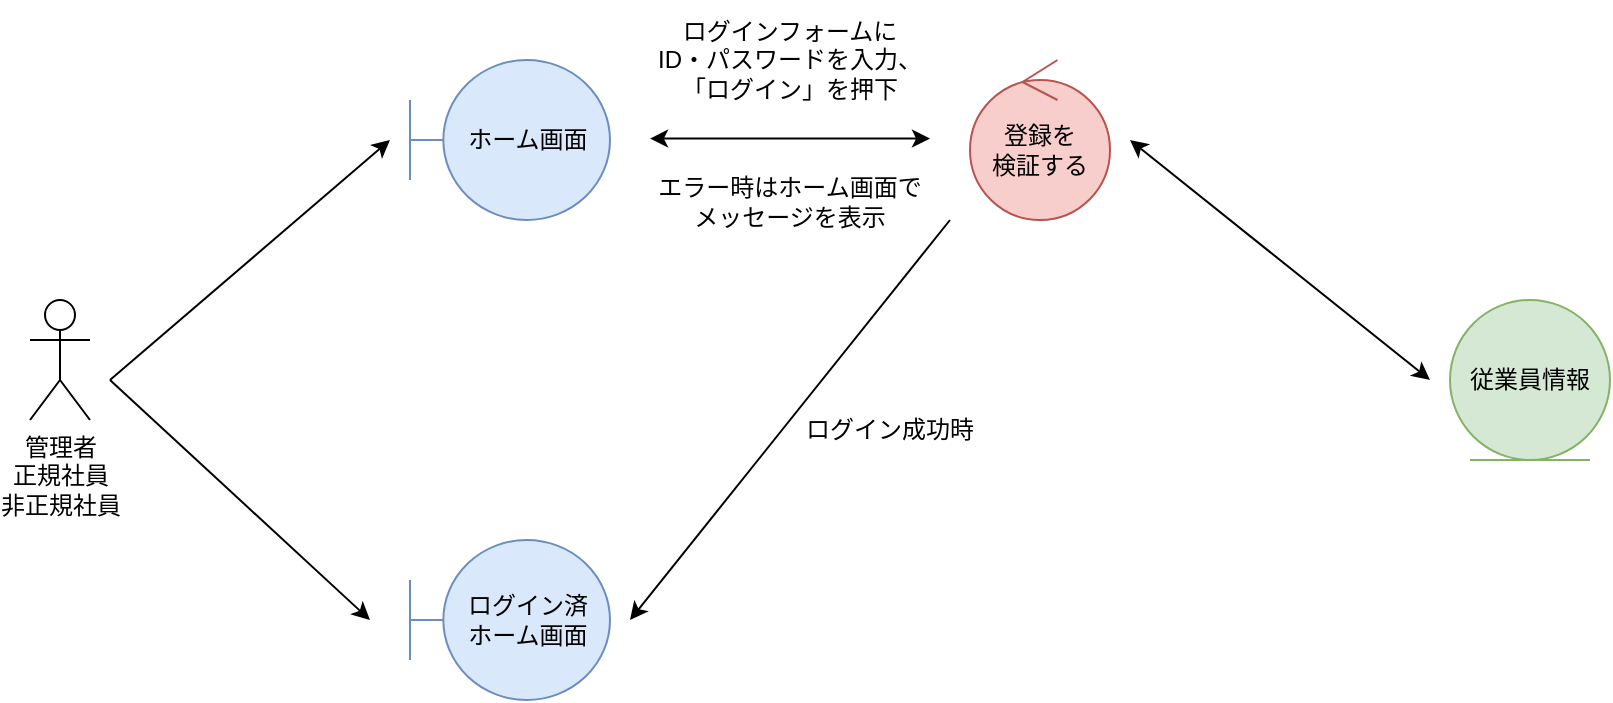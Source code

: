 <mxfile version="15.6.2" type="embed">
    <diagram id="iHAmE9tPRXu_R2L8gTPu" name="*ログイン">
        <mxGraphModel dx="1607" dy="614" grid="1" gridSize="10" guides="1" tooltips="1" connect="1" arrows="1" fold="1" page="1" pageScale="1" pageWidth="827" pageHeight="1169" math="0" shadow="0">
            <root>
                <mxCell id="0"/>
                <mxCell id="1" parent="0"/>
                <mxCell id="9" value="管理者&lt;br&gt;正規社員&lt;br&gt;非正規社員" style="shape=umlActor;verticalLabelPosition=bottom;verticalAlign=top;html=1;" parent="1" vertex="1">
                    <mxGeometry x="-70" y="280" width="30" height="60" as="geometry"/>
                </mxCell>
                <mxCell id="10" value="登録を&lt;br&gt;検証する" style="ellipse;shape=umlControl;whiteSpace=wrap;html=1;fillColor=#f8cecc;strokeColor=#b85450;" parent="1" vertex="1">
                    <mxGeometry x="400" y="160" width="70" height="80" as="geometry"/>
                </mxCell>
                <mxCell id="14" value="従業員情報" style="ellipse;shape=umlEntity;whiteSpace=wrap;html=1;fillColor=#d5e8d4;strokeColor=#82b366;" parent="1" vertex="1">
                    <mxGeometry x="640" y="280" width="80" height="80" as="geometry"/>
                </mxCell>
                <mxCell id="28" value="" style="endArrow=classic;html=1;rounded=0;endFill=1;startArrow=classic;startFill=1;" parent="1" edge="1">
                    <mxGeometry width="50" height="50" relative="1" as="geometry">
                        <mxPoint x="630" y="320" as="sourcePoint"/>
                        <mxPoint x="480" y="200" as="targetPoint"/>
                    </mxGeometry>
                </mxCell>
                <mxCell id="30" value="" style="endArrow=classic;html=1;rounded=0;" parent="1" edge="1">
                    <mxGeometry width="50" height="50" relative="1" as="geometry">
                        <mxPoint x="-30" y="320" as="sourcePoint"/>
                        <mxPoint x="100" y="440" as="targetPoint"/>
                    </mxGeometry>
                </mxCell>
                <mxCell id="34" value="ホーム画面" style="shape=umlBoundary;whiteSpace=wrap;html=1;fillColor=#dae8fc;strokeColor=#6c8ebf;" parent="1" vertex="1">
                    <mxGeometry x="120" y="160" width="100" height="80" as="geometry"/>
                </mxCell>
                <mxCell id="35" value="" style="endArrow=classic;html=1;rounded=0;" parent="1" edge="1">
                    <mxGeometry width="50" height="50" relative="1" as="geometry">
                        <mxPoint x="-30" y="320" as="sourcePoint"/>
                        <mxPoint x="110" y="200" as="targetPoint"/>
                    </mxGeometry>
                </mxCell>
                <mxCell id="36" value="" style="endArrow=classic;html=1;rounded=0;startArrow=classic;startFill=1;" parent="1" edge="1">
                    <mxGeometry width="50" height="50" relative="1" as="geometry">
                        <mxPoint x="240" y="199.29" as="sourcePoint"/>
                        <mxPoint x="380" y="199.29" as="targetPoint"/>
                    </mxGeometry>
                </mxCell>
                <mxCell id="37" value="ログイン済&lt;br&gt;ホーム画面" style="shape=umlBoundary;whiteSpace=wrap;html=1;fillColor=#dae8fc;strokeColor=#6c8ebf;" parent="1" vertex="1">
                    <mxGeometry x="120" y="400" width="100" height="80" as="geometry"/>
                </mxCell>
                <mxCell id="41" value="ログインフォームに&lt;br&gt;ID・パスワードを入力、&lt;br&gt;「ログイン」を押下" style="text;html=1;strokeColor=none;fillColor=none;align=center;verticalAlign=middle;whiteSpace=wrap;rounded=0;" parent="1" vertex="1">
                    <mxGeometry x="240" y="130" width="140" height="60" as="geometry"/>
                </mxCell>
                <mxCell id="42" value="ログイン成功時" style="text;html=1;strokeColor=none;fillColor=none;align=center;verticalAlign=middle;whiteSpace=wrap;rounded=0;" parent="1" vertex="1">
                    <mxGeometry x="290" y="330" width="140" height="30" as="geometry"/>
                </mxCell>
                <mxCell id="43" value="エラー時はホーム画面で&lt;br&gt;メッセージを表示" style="text;html=1;strokeColor=none;fillColor=none;align=center;verticalAlign=middle;whiteSpace=wrap;rounded=0;" parent="1" vertex="1">
                    <mxGeometry x="240" y="210" width="140" height="42.5" as="geometry"/>
                </mxCell>
                <mxCell id="44" value="" style="endArrow=none;html=1;rounded=0;endFill=0;startArrow=classic;startFill=1;" edge="1" parent="1">
                    <mxGeometry width="50" height="50" relative="1" as="geometry">
                        <mxPoint x="230" y="440" as="sourcePoint"/>
                        <mxPoint x="390" y="240" as="targetPoint"/>
                    </mxGeometry>
                </mxCell>
            </root>
        </mxGraphModel>
    </diagram>
</mxfile>